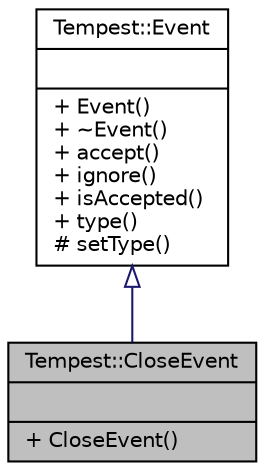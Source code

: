 digraph "Tempest::CloseEvent"
{
  edge [fontname="Helvetica",fontsize="10",labelfontname="Helvetica",labelfontsize="10"];
  node [fontname="Helvetica",fontsize="10",shape=record];
  Node2 [label="{Tempest::CloseEvent\n||+ CloseEvent()\l}",height=0.2,width=0.4,color="black", fillcolor="grey75", style="filled", fontcolor="black"];
  Node3 -> Node2 [dir="back",color="midnightblue",fontsize="10",style="solid",arrowtail="onormal",fontname="Helvetica"];
  Node3 [label="{Tempest::Event\n||+ Event()\l+ ~Event()\l+ accept()\l+ ignore()\l+ isAccepted()\l+ type()\l# setType()\l}",height=0.2,width=0.4,color="black", fillcolor="white", style="filled",URL="$class_tempest_1_1_event.html",tooltip="The Event class is the base class of all event classes. Event objects contain event parameters..."];
}
